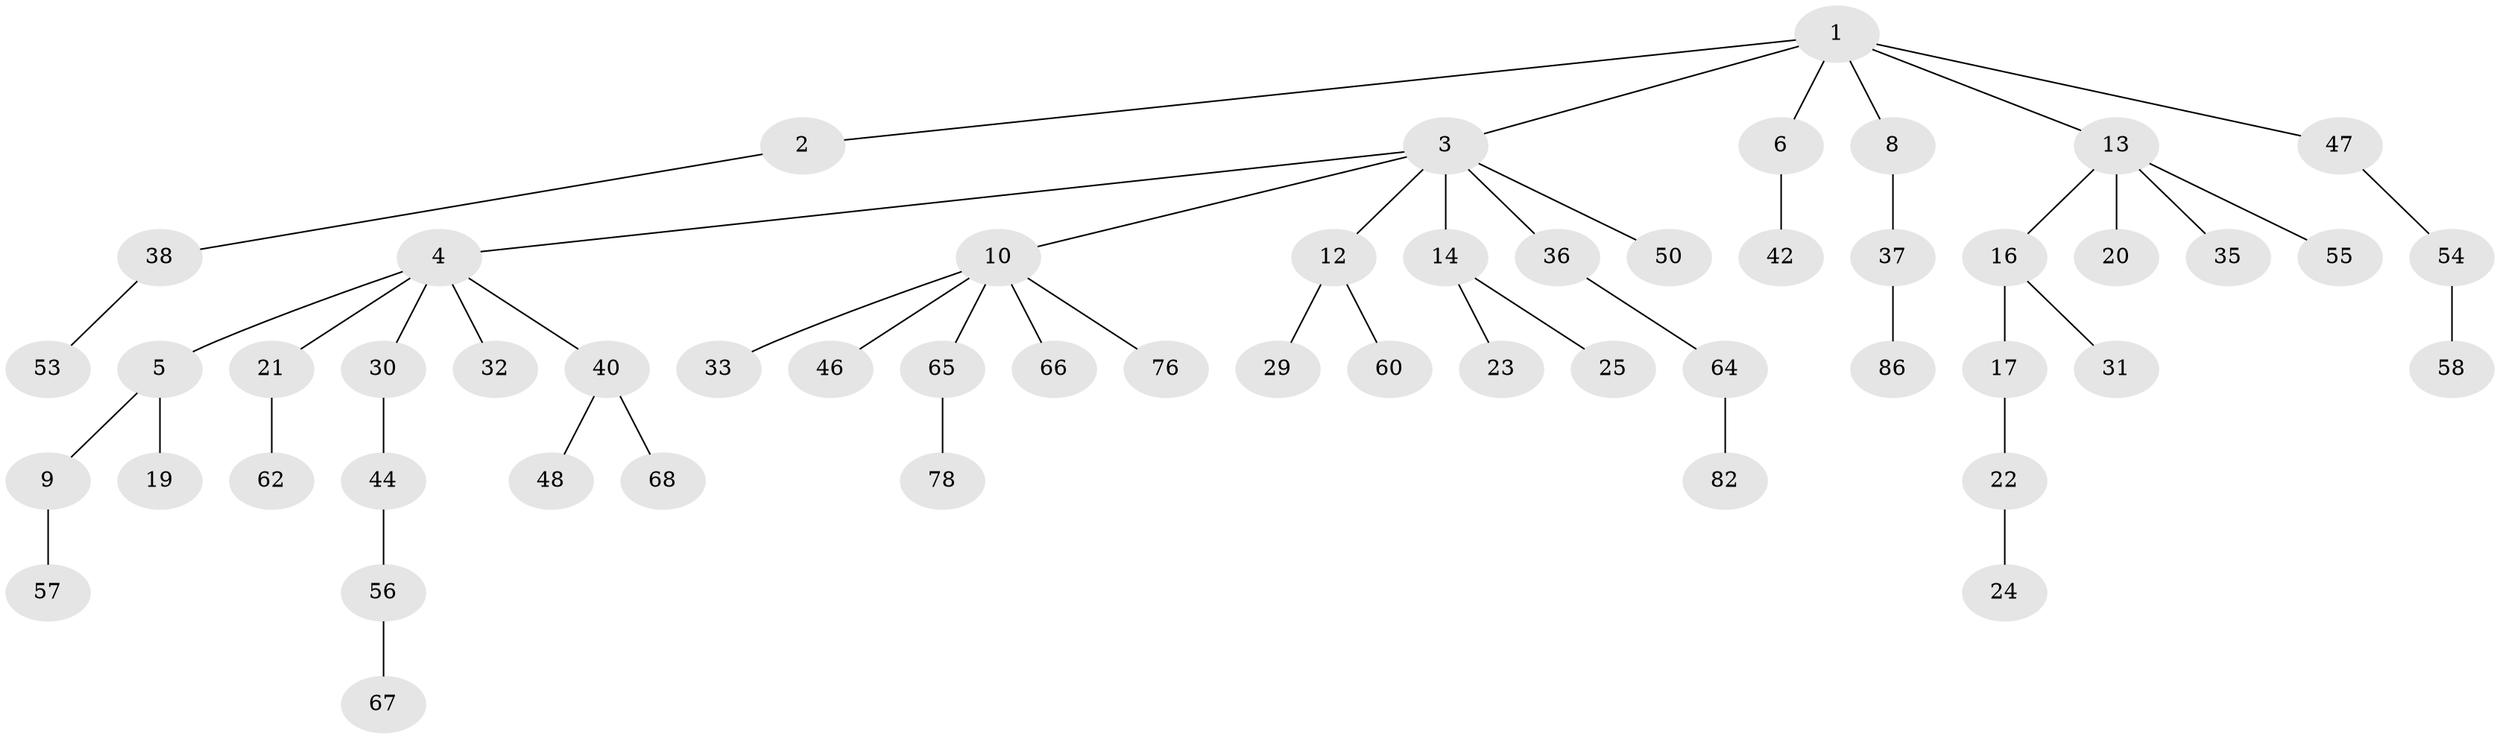 // Generated by graph-tools (version 1.1) at 2025/24/03/03/25 07:24:07]
// undirected, 54 vertices, 53 edges
graph export_dot {
graph [start="1"]
  node [color=gray90,style=filled];
  1 [super="+27"];
  2 [super="+59"];
  3 [super="+7"];
  4 [super="+15"];
  5 [super="+11"];
  6;
  8;
  9 [super="+45"];
  10 [super="+18"];
  12 [super="+73"];
  13 [super="+34"];
  14 [super="+51"];
  16;
  17 [super="+75"];
  19;
  20 [super="+74"];
  21 [super="+41"];
  22 [super="+28"];
  23 [super="+79"];
  24 [super="+26"];
  25;
  29 [super="+69"];
  30;
  31 [super="+52"];
  32;
  33;
  35;
  36 [super="+63"];
  37 [super="+39"];
  38;
  40 [super="+43"];
  42;
  44 [super="+49"];
  46;
  47 [super="+77"];
  48;
  50;
  53 [super="+72"];
  54 [super="+81"];
  55;
  56 [super="+70"];
  57;
  58 [super="+61"];
  60;
  62 [super="+71"];
  64 [super="+80"];
  65 [super="+85"];
  66 [super="+84"];
  67;
  68;
  76;
  78 [super="+83"];
  82;
  86;
  1 -- 2;
  1 -- 3;
  1 -- 6;
  1 -- 8;
  1 -- 13;
  1 -- 47;
  2 -- 38;
  3 -- 4;
  3 -- 12;
  3 -- 14;
  3 -- 50;
  3 -- 10;
  3 -- 36;
  4 -- 5;
  4 -- 21;
  4 -- 30;
  4 -- 32;
  4 -- 40;
  5 -- 9;
  5 -- 19;
  6 -- 42;
  8 -- 37;
  9 -- 57;
  10 -- 33;
  10 -- 65;
  10 -- 66;
  10 -- 76;
  10 -- 46;
  12 -- 29;
  12 -- 60;
  13 -- 16;
  13 -- 20;
  13 -- 35;
  13 -- 55;
  14 -- 23;
  14 -- 25;
  16 -- 17;
  16 -- 31;
  17 -- 22;
  21 -- 62;
  22 -- 24;
  30 -- 44;
  36 -- 64;
  37 -- 86;
  38 -- 53;
  40 -- 48;
  40 -- 68;
  44 -- 56;
  47 -- 54;
  54 -- 58;
  56 -- 67;
  64 -- 82;
  65 -- 78;
}

